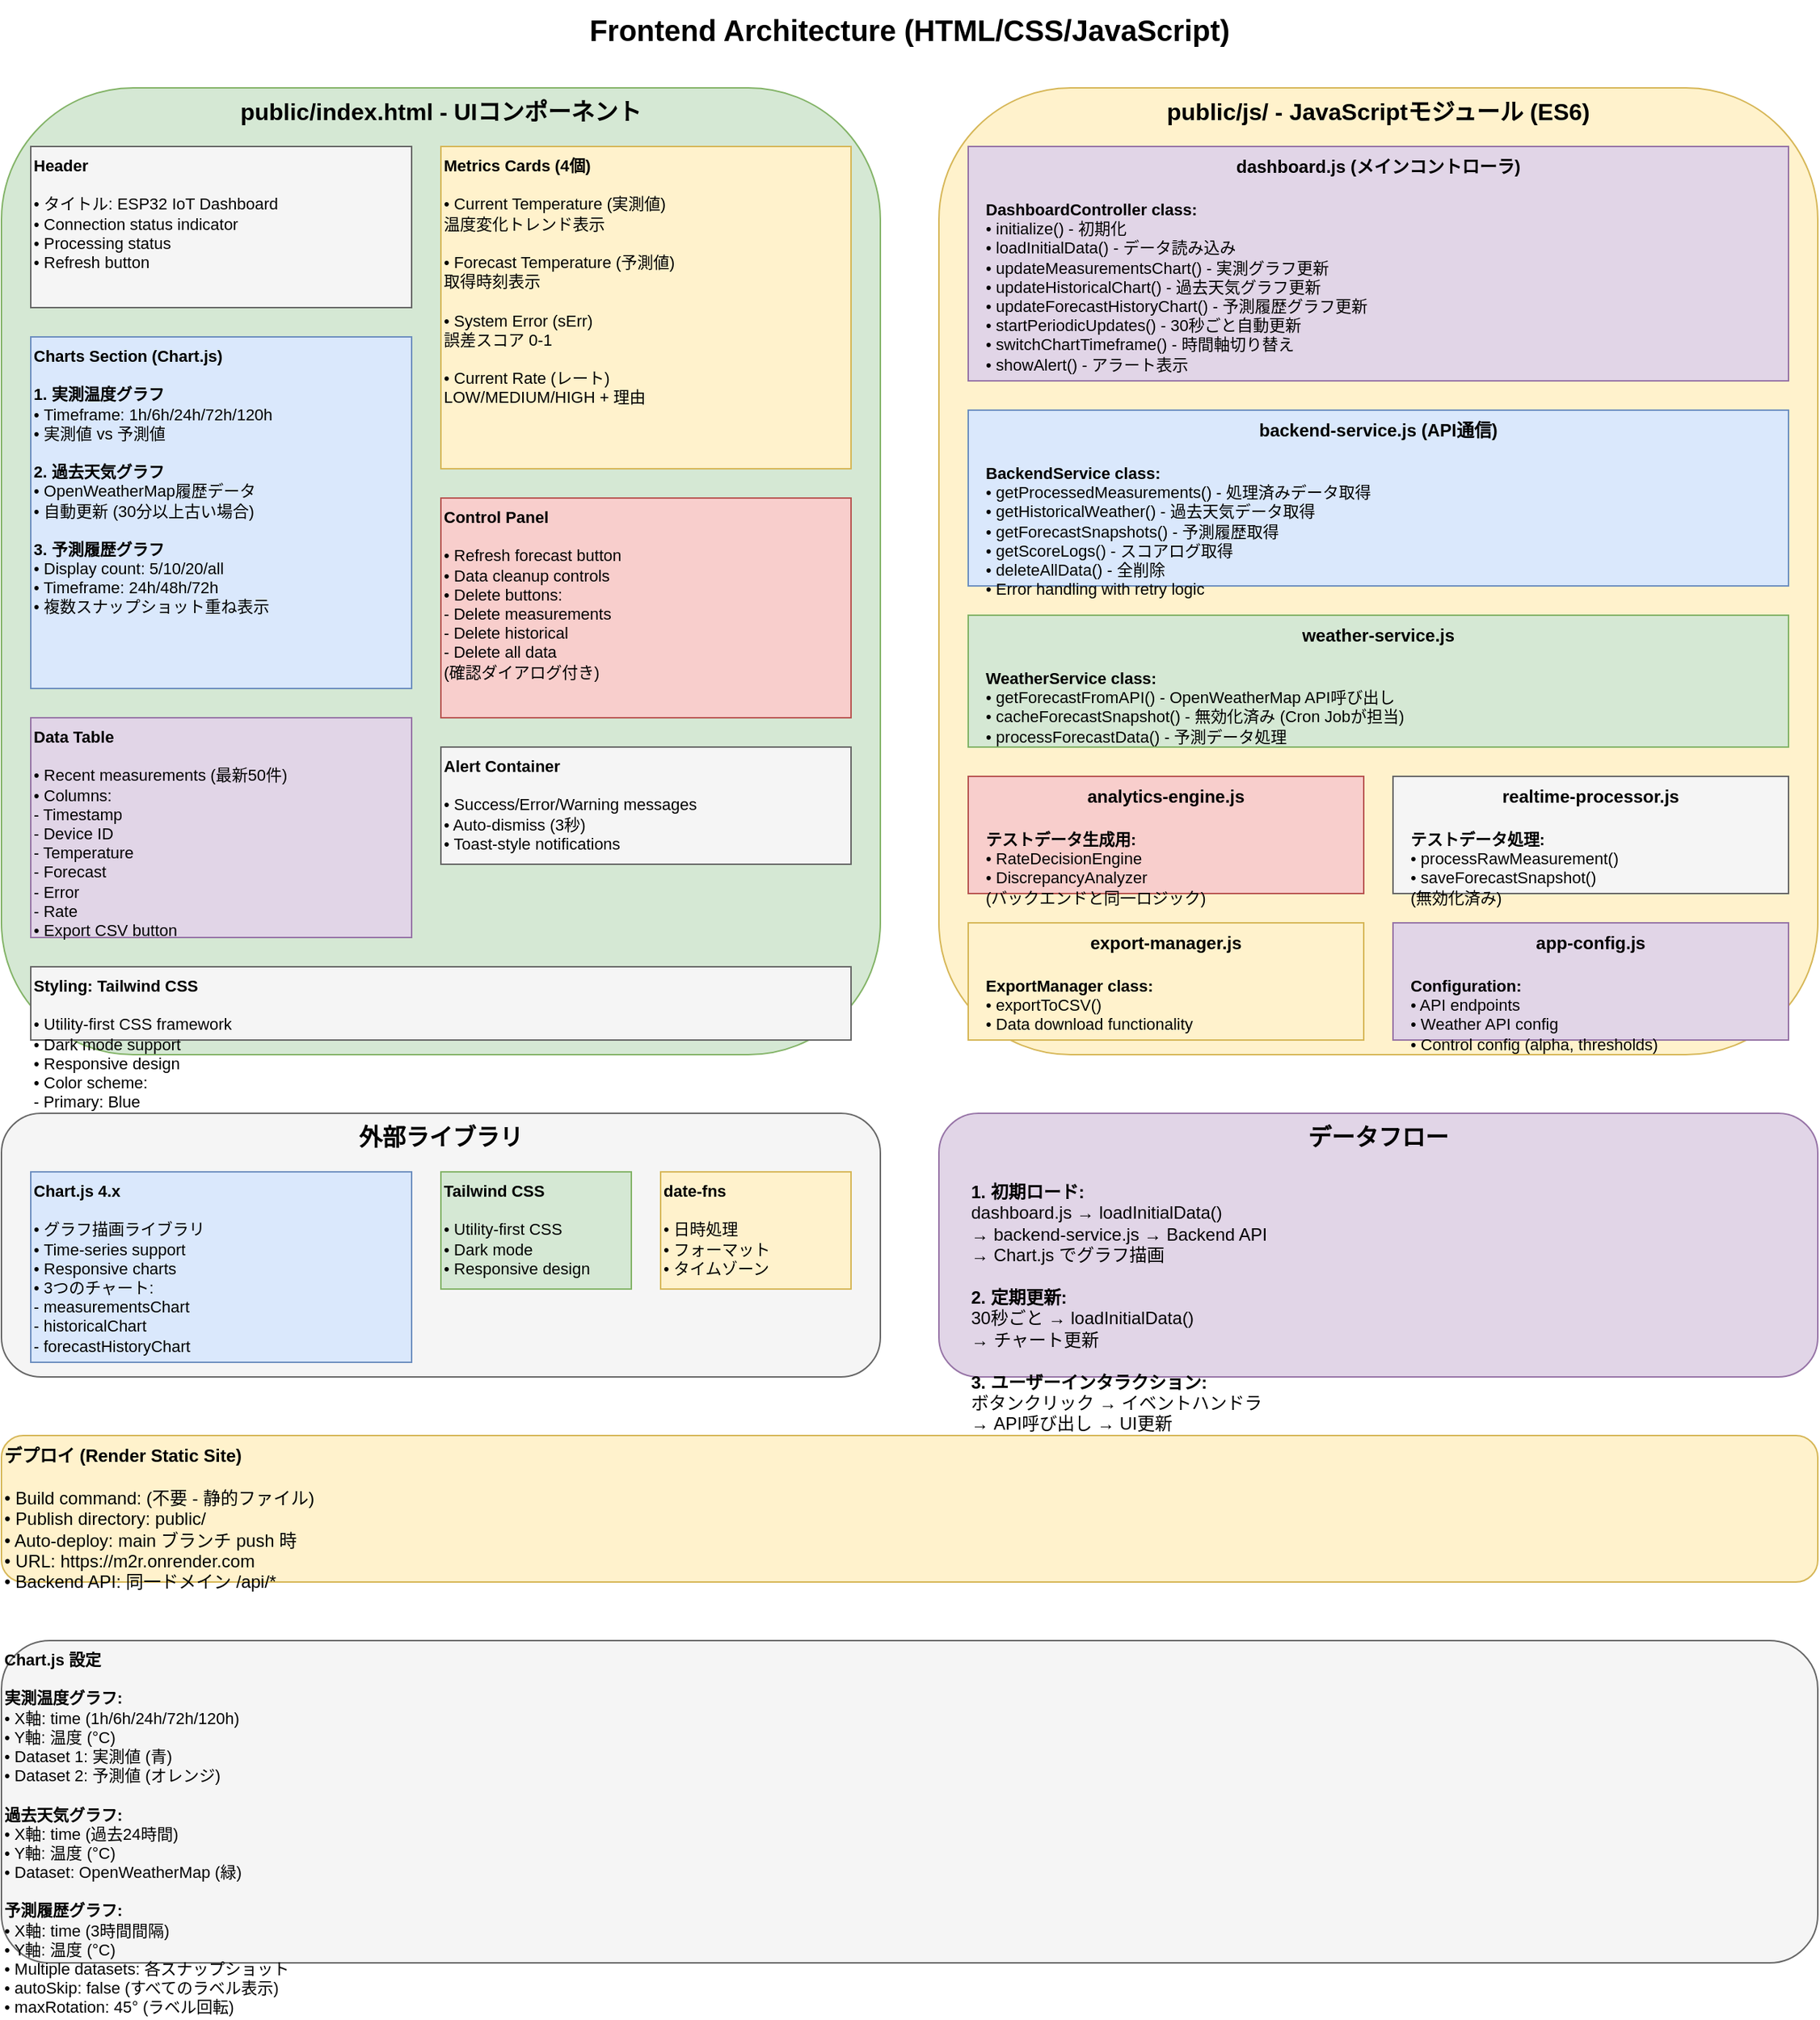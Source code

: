 <mxfile version="24.0.0">
  <diagram name="Frontend Architecture" id="frontend-arch">
    <mxGraphModel dx="1422" dy="1200" grid="1" gridSize="10" guides="1" tooltips="1" connect="1" arrows="1" fold="1" page="1" pageScale="1" pageWidth="1400" pageHeight="1400">
      <root>
        <mxCell id="0"/>
        <mxCell id="1" parent="0"/>

        <!-- Title -->
        <mxCell id="title" value="Frontend Architecture (HTML/CSS/JavaScript)" style="text;html=1;strokeColor=none;fillColor=none;align=center;verticalAlign=middle;whiteSpace=wrap;rounded=0;fontSize=20;fontStyle=1" vertex="1" parent="1">
          <mxGeometry x="300" y="20" width="800" height="40" as="geometry"/>
        </mxCell>

        <!-- UI Components Section -->
        <mxCell id="ui-container" value="&lt;b&gt;public/index.html - UIコンポーネント&lt;/b&gt;" style="rounded=1;whiteSpace=wrap;html=1;fillColor=#d5e8d4;strokeColor=#82b366;fontSize=16;align=center;verticalAlign=top;" vertex="1" parent="1">
          <mxGeometry x="80" y="80" width="600" height="660" as="geometry"/>
        </mxCell>

        <!-- Header -->
        <mxCell id="ui-header" value="&lt;b&gt;Header&lt;/b&gt;&lt;br&gt;&lt;br&gt;• タイトル: ESP32 IoT Dashboard&lt;br&gt;• Connection status indicator&lt;br&gt;• Processing status&lt;br&gt;• Refresh button" style="rounded=0;whiteSpace=wrap;html=1;fillColor=#f5f5f5;strokeColor=#666666;fontSize=11;align=left;verticalAlign=top;" vertex="1" parent="1">
          <mxGeometry x="100" y="120" width="260" height="110" as="geometry"/>
        </mxCell>

        <!-- Metrics Cards -->
        <mxCell id="ui-metrics" value="&lt;b&gt;Metrics Cards (4個)&lt;/b&gt;&lt;br&gt;&lt;br&gt;• Current Temperature (実測値)&lt;br&gt;  温度変化トレンド表示&lt;br&gt;&lt;br&gt;• Forecast Temperature (予測値)&lt;br&gt;  取得時刻表示&lt;br&gt;&lt;br&gt;• System Error (sErr)&lt;br&gt;  誤差スコア 0-1&lt;br&gt;&lt;br&gt;• Current Rate (レート)&lt;br&gt;  LOW/MEDIUM/HIGH + 理由" style="rounded=0;whiteSpace=wrap;html=1;fillColor=#fff2cc;strokeColor=#d6b656;fontSize=11;align=left;verticalAlign=top;" vertex="1" parent="1">
          <mxGeometry x="380" y="120" width="280" height="220" as="geometry"/>
        </mxCell>

        <!-- Charts Section -->
        <mxCell id="ui-charts" value="&lt;b&gt;Charts Section (Chart.js)&lt;/b&gt;&lt;br&gt;&lt;br&gt;&lt;b&gt;1. 実測温度グラフ&lt;/b&gt;&lt;br&gt;   • Timeframe: 1h/6h/24h/72h/120h&lt;br&gt;   • 実測値 vs 予測値&lt;br&gt;&lt;br&gt;&lt;b&gt;2. 過去天気グラフ&lt;/b&gt;&lt;br&gt;   • OpenWeatherMap履歴データ&lt;br&gt;   • 自動更新 (30分以上古い場合)&lt;br&gt;&lt;br&gt;&lt;b&gt;3. 予測履歴グラフ&lt;/b&gt;&lt;br&gt;   • Display count: 5/10/20/all&lt;br&gt;   • Timeframe: 24h/48h/72h&lt;br&gt;   • 複数スナップショット重ね表示" style="rounded=0;whiteSpace=wrap;html=1;fillColor=#dae8fc;strokeColor=#6c8ebf;fontSize=11;align=left;verticalAlign=top;" vertex="1" parent="1">
          <mxGeometry x="100" y="250" width="260" height="240" as="geometry"/>
        </mxCell>

        <!-- Data Table -->
        <mxCell id="ui-table" value="&lt;b&gt;Data Table&lt;/b&gt;&lt;br&gt;&lt;br&gt;• Recent measurements (最新50件)&lt;br&gt;• Columns:&lt;br&gt;  - Timestamp&lt;br&gt;  - Device ID&lt;br&gt;  - Temperature&lt;br&gt;  - Forecast&lt;br&gt;  - Error&lt;br&gt;  - Rate&lt;br&gt;• Export CSV button" style="rounded=0;whiteSpace=wrap;html=1;fillColor=#e1d5e7;strokeColor=#9673a6;fontSize=11;align=left;verticalAlign=top;" vertex="1" parent="1">
          <mxGeometry x="100" y="510" width="260" height="150" as="geometry"/>
        </mxCell>

        <!-- Control Panel -->
        <mxCell id="ui-control" value="&lt;b&gt;Control Panel&lt;/b&gt;&lt;br&gt;&lt;br&gt;• Refresh forecast button&lt;br&gt;• Data cleanup controls&lt;br&gt;• Delete buttons:&lt;br&gt;  - Delete measurements&lt;br&gt;  - Delete historical&lt;br&gt;  - Delete all data&lt;br&gt;  (確認ダイアログ付き)" style="rounded=0;whiteSpace=wrap;html=1;fillColor=#f8cecc;strokeColor=#b85450;fontSize=11;align=left;verticalAlign=top;" vertex="1" parent="1">
          <mxGeometry x="380" y="360" width="280" height="150" as="geometry"/>
        </mxCell>

        <!-- Alert Container -->
        <mxCell id="ui-alert" value="&lt;b&gt;Alert Container&lt;/b&gt;&lt;br&gt;&lt;br&gt;• Success/Error/Warning messages&lt;br&gt;• Auto-dismiss (3秒)&lt;br&gt;• Toast-style notifications" style="rounded=0;whiteSpace=wrap;html=1;fillColor=#f5f5f5;strokeColor=#666666;fontSize=11;align=left;verticalAlign=top;" vertex="1" parent="1">
          <mxGeometry x="380" y="530" width="280" height="80" as="geometry"/>
        </mxCell>

        <!-- Styling Note -->
        <mxCell id="ui-styling" value="&lt;b&gt;Styling: Tailwind CSS&lt;/b&gt;&lt;br&gt;&lt;br&gt;• Utility-first CSS framework&lt;br&gt;• Dark mode support&lt;br&gt;• Responsive design&lt;br&gt;• Color scheme:&lt;br&gt;  - Primary: Blue&lt;br&gt;  - Success: Green&lt;br&gt;  - Warning: Yellow&lt;br&gt;  - Error: Red" style="rounded=0;whiteSpace=wrap;html=1;fillColor=#f5f5f5;strokeColor=#666666;fontSize=11;align=left;verticalAlign=top;" vertex="1" parent="1">
          <mxGeometry x="100" y="680" width="560" height="50" as="geometry"/>
        </mxCell>

        <!-- JavaScript Modules Section -->
        <mxCell id="js-container" value="&lt;b&gt;public/js/ - JavaScriptモジュール (ES6)&lt;/b&gt;" style="rounded=1;whiteSpace=wrap;html=1;fillColor=#fff2cc;strokeColor=#d6b656;fontSize=16;align=center;verticalAlign=top;" vertex="1" parent="1">
          <mxGeometry x="720" y="80" width="600" height="660" as="geometry"/>
        </mxCell>

        <!-- dashboard.js -->
        <mxCell id="js-dashboard" value="&lt;b&gt;dashboard.js (メインコントローラ)&lt;/b&gt;" style="rounded=0;whiteSpace=wrap;html=1;fillColor=#e1d5e7;strokeColor=#9673a6;fontSize=12;align=center;verticalAlign=top;fontStyle=1" vertex="1" parent="1">
          <mxGeometry x="740" y="120" width="560" height="160" as="geometry"/>
        </mxCell>
        <mxCell id="js-dashboard-content" value="&lt;b&gt;DashboardController class:&lt;/b&gt;&lt;br&gt;• initialize() - 初期化&lt;br&gt;• loadInitialData() - データ読み込み&lt;br&gt;• updateMeasurementsChart() - 実測グラフ更新&lt;br&gt;• updateHistoricalChart() - 過去天気グラフ更新&lt;br&gt;• updateForecastHistoryChart() - 予測履歴グラフ更新&lt;br&gt;• startPeriodicUpdates() - 30秒ごと自動更新&lt;br&gt;• switchChartTimeframe() - 時間軸切り替え&lt;br&gt;• showAlert() - アラート表示" style="text;html=1;strokeColor=none;fillColor=none;align=left;verticalAlign=top;whiteSpace=wrap;rounded=0;fontSize=11;" vertex="1" parent="1">
          <mxGeometry x="750" y="150" width="540" height="120" as="geometry"/>
        </mxCell>

        <!-- backend-service.js -->
        <mxCell id="js-backend" value="&lt;b&gt;backend-service.js (API通信)&lt;/b&gt;" style="rounded=0;whiteSpace=wrap;html=1;fillColor=#dae8fc;strokeColor=#6c8ebf;fontSize=12;align=center;verticalAlign=top;fontStyle=1" vertex="1" parent="1">
          <mxGeometry x="740" y="300" width="560" height="120" as="geometry"/>
        </mxCell>
        <mxCell id="js-backend-content" value="&lt;b&gt;BackendService class:&lt;/b&gt;&lt;br&gt;• getProcessedMeasurements() - 処理済みデータ取得&lt;br&gt;• getHistoricalWeather() - 過去天気データ取得&lt;br&gt;• getForecastSnapshots() - 予測履歴取得&lt;br&gt;• getScoreLogs() - スコアログ取得&lt;br&gt;• deleteAllData() - 全削除&lt;br&gt;• Error handling with retry logic" style="text;html=1;strokeColor=none;fillColor=none;align=left;verticalAlign=top;whiteSpace=wrap;rounded=0;fontSize=11;" vertex="1" parent="1">
          <mxGeometry x="750" y="330" width="540" height="80" as="geometry"/>
        </mxCell>

        <!-- weather-service.js -->
        <mxCell id="js-weather" value="&lt;b&gt;weather-service.js&lt;/b&gt;" style="rounded=0;whiteSpace=wrap;html=1;fillColor=#d5e8d4;strokeColor=#82b366;fontSize=12;align=center;verticalAlign=top;fontStyle=1" vertex="1" parent="1">
          <mxGeometry x="740" y="440" width="560" height="90" as="geometry"/>
        </mxCell>
        <mxCell id="js-weather-content" value="&lt;b&gt;WeatherService class:&lt;/b&gt;&lt;br&gt;• getForecastFromAPI() - OpenWeatherMap API呼び出し&lt;br&gt;• cacheForecastSnapshot() - 無効化済み (Cron Jobが担当)&lt;br&gt;• processForecastData() - 予測データ処理" style="text;html=1;strokeColor=none;fillColor=none;align=left;verticalAlign=top;whiteSpace=wrap;rounded=0;fontSize=11;" vertex="1" parent="1">
          <mxGeometry x="750" y="470" width="540" height="50" as="geometry"/>
        </mxCell>

        <!-- analytics-engine.js -->
        <mxCell id="js-analytics" value="&lt;b&gt;analytics-engine.js&lt;/b&gt;" style="rounded=0;whiteSpace=wrap;html=1;fillColor=#f8cecc;strokeColor=#b85450;fontSize=12;align=center;verticalAlign=top;fontStyle=1" vertex="1" parent="1">
          <mxGeometry x="740" y="550" width="270" height="80" as="geometry"/>
        </mxCell>
        <mxCell id="js-analytics-content" value="&lt;b&gt;テストデータ生成用:&lt;/b&gt;&lt;br&gt;• RateDecisionEngine&lt;br&gt;• DiscrepancyAnalyzer&lt;br&gt;(バックエンドと同一ロジック)" style="text;html=1;strokeColor=none;fillColor=none;align=left;verticalAlign=top;whiteSpace=wrap;rounded=0;fontSize=11;" vertex="1" parent="1">
          <mxGeometry x="750" y="580" width="250" height="40" as="geometry"/>
        </mxCell>

        <!-- realtime-processor.js -->
        <mxCell id="js-realtime" value="&lt;b&gt;realtime-processor.js&lt;/b&gt;" style="rounded=0;whiteSpace=wrap;html=1;fillColor=#f5f5f5;strokeColor=#666666;fontSize=12;align=center;verticalAlign=top;fontStyle=1" vertex="1" parent="1">
          <mxGeometry x="1030" y="550" width="270" height="80" as="geometry"/>
        </mxCell>
        <mxCell id="js-realtime-content" value="&lt;b&gt;テストデータ処理:&lt;/b&gt;&lt;br&gt;• processRawMeasurement()&lt;br&gt;• saveForecastSnapshot()&lt;br&gt;  (無効化済み)" style="text;html=1;strokeColor=none;fillColor=none;align=left;verticalAlign=top;whiteSpace=wrap;rounded=0;fontSize=11;" vertex="1" parent="1">
          <mxGeometry x="1040" y="580" width="250" height="40" as="geometry"/>
        </mxCell>

        <!-- export-manager.js -->
        <mxCell id="js-export" value="&lt;b&gt;export-manager.js&lt;/b&gt;" style="rounded=0;whiteSpace=wrap;html=1;fillColor=#fff2cc;strokeColor=#d6b656;fontSize=12;align=center;verticalAlign=top;fontStyle=1" vertex="1" parent="1">
          <mxGeometry x="740" y="650" width="270" height="80" as="geometry"/>
        </mxCell>
        <mxCell id="js-export-content" value="&lt;b&gt;ExportManager class:&lt;/b&gt;&lt;br&gt;• exportToCSV()&lt;br&gt;• Data download functionality" style="text;html=1;strokeColor=none;fillColor=none;align=left;verticalAlign=top;whiteSpace=wrap;rounded=0;fontSize=11;" vertex="1" parent="1">
          <mxGeometry x="750" y="680" width="250" height="40" as="geometry"/>
        </mxCell>

        <!-- app-config.js -->
        <mxCell id="js-config" value="&lt;b&gt;app-config.js&lt;/b&gt;" style="rounded=0;whiteSpace=wrap;html=1;fillColor=#e1d5e7;strokeColor=#9673a6;fontSize=12;align=center;verticalAlign=top;fontStyle=1" vertex="1" parent="1">
          <mxGeometry x="1030" y="650" width="270" height="80" as="geometry"/>
        </mxCell>
        <mxCell id="js-config-content" value="&lt;b&gt;Configuration:&lt;/b&gt;&lt;br&gt;• API endpoints&lt;br&gt;• Weather API config&lt;br&gt;• Control config (alpha, thresholds)" style="text;html=1;strokeColor=none;fillColor=none;align=left;verticalAlign=top;whiteSpace=wrap;rounded=0;fontSize=11;" vertex="1" parent="1">
          <mxGeometry x="1040" y="680" width="250" height="40" as="geometry"/>
        </mxCell>

        <!-- Libraries Section -->
        <mxCell id="lib-container" value="&lt;b&gt;外部ライブラリ&lt;/b&gt;" style="rounded=1;whiteSpace=wrap;html=1;fillColor=#f5f5f5;strokeColor=#666666;fontSize=16;align=center;verticalAlign=top;" vertex="1" parent="1">
          <mxGeometry x="80" y="780" width="600" height="180" as="geometry"/>
        </mxCell>

        <mxCell id="lib-chartjs" value="&lt;b&gt;Chart.js 4.x&lt;/b&gt;&lt;br&gt;&lt;br&gt;• グラフ描画ライブラリ&lt;br&gt;• Time-series support&lt;br&gt;• Responsive charts&lt;br&gt;• 3つのチャート:&lt;br&gt;  - measurementsChart&lt;br&gt;  - historicalChart&lt;br&gt;  - forecastHistoryChart" style="rounded=0;whiteSpace=wrap;html=1;fillColor=#dae8fc;strokeColor=#6c8ebf;fontSize=11;align=left;verticalAlign=top;" vertex="1" parent="1">
          <mxGeometry x="100" y="820" width="260" height="130" as="geometry"/>
        </mxCell>

        <mxCell id="lib-tailwind" value="&lt;b&gt;Tailwind CSS&lt;/b&gt;&lt;br&gt;&lt;br&gt;• Utility-first CSS&lt;br&gt;• Dark mode&lt;br&gt;• Responsive design" style="rounded=0;whiteSpace=wrap;html=1;fillColor=#d5e8d4;strokeColor=#82b366;fontSize=11;align=left;verticalAlign=top;" vertex="1" parent="1">
          <mxGeometry x="380" y="820" width="130" height="80" as="geometry"/>
        </mxCell>

        <mxCell id="lib-datefns" value="&lt;b&gt;date-fns&lt;/b&gt;&lt;br&gt;&lt;br&gt;• 日時処理&lt;br&gt;• フォーマット&lt;br&gt;• タイムゾーン" style="rounded=0;whiteSpace=wrap;html=1;fillColor=#fff2cc;strokeColor=#d6b656;fontSize=11;align=left;verticalAlign=top;" vertex="1" parent="1">
          <mxGeometry x="530" y="820" width="130" height="80" as="geometry"/>
        </mxCell>

        <!-- Data Flow -->
        <mxCell id="flow-container" value="&lt;b&gt;データフロー&lt;/b&gt;" style="rounded=1;whiteSpace=wrap;html=1;fillColor=#e1d5e7;strokeColor=#9673a6;fontSize=16;align=center;verticalAlign=top;" vertex="1" parent="1">
          <mxGeometry x="720" y="780" width="600" height="180" as="geometry"/>
        </mxCell>

        <mxCell id="flow-content" value="&lt;b&gt;1. 初期ロード:&lt;/b&gt;&lt;br&gt;   dashboard.js → loadInitialData()&lt;br&gt;   → backend-service.js → Backend API&lt;br&gt;   → Chart.js でグラフ描画&lt;br&gt;&lt;br&gt;&lt;b&gt;2. 定期更新:&lt;/b&gt;&lt;br&gt;   30秒ごと → loadInitialData()&lt;br&gt;   → チャート更新&lt;br&gt;&lt;br&gt;&lt;b&gt;3. ユーザーインタラクション:&lt;/b&gt;&lt;br&gt;   ボタンクリック → イベントハンドラ&lt;br&gt;   → API呼び出し → UI更新&lt;br&gt;   → アラート表示" style="text;html=1;strokeColor=none;fillColor=none;align=left;verticalAlign=top;whiteSpace=wrap;rounded=0;fontSize=12;" vertex="1" parent="1">
          <mxGeometry x="740" y="820" width="560" height="130" as="geometry"/>
        </mxCell>

        <!-- Deployment -->
        <mxCell id="deploy-section" value="&lt;b&gt;デプロイ (Render Static Site)&lt;/b&gt;&lt;br&gt;&lt;br&gt;• Build command: (不要 - 静的ファイル)&lt;br&gt;• Publish directory: public/&lt;br&gt;• Auto-deploy: main ブランチ push 時&lt;br&gt;• URL: https://m2r.onrender.com&lt;br&gt;• Backend API: 同一ドメイン /api/*" style="text;html=1;strokeColor=#d6b656;fillColor=#fff2cc;align=left;verticalAlign=top;whiteSpace=wrap;rounded=1;fontSize=12;" vertex="1" parent="1">
          <mxGeometry x="80" y="1000" width="1240" height="100" as="geometry"/>
        </mxCell>

        <!-- Chart Configuration -->
        <mxCell id="chart-config" value="&lt;b&gt;Chart.js 設定&lt;/b&gt;&lt;br&gt;&lt;br&gt;&lt;b&gt;実測温度グラフ:&lt;/b&gt;&lt;br&gt;• X軸: time (1h/6h/24h/72h/120h)&lt;br&gt;• Y軸: 温度 (°C)&lt;br&gt;• Dataset 1: 実測値 (青)&lt;br&gt;• Dataset 2: 予測値 (オレンジ)&lt;br&gt;&lt;br&gt;&lt;b&gt;過去天気グラフ:&lt;/b&gt;&lt;br&gt;• X軸: time (過去24時間)&lt;br&gt;• Y軸: 温度 (°C)&lt;br&gt;• Dataset: OpenWeatherMap (緑)&lt;br&gt;&lt;br&gt;&lt;b&gt;予測履歴グラフ:&lt;/b&gt;&lt;br&gt;• X軸: time (3時間間隔)&lt;br&gt;• Y軸: 温度 (°C)&lt;br&gt;• Multiple datasets: 各スナップショット&lt;br&gt;• autoSkip: false (すべてのラベル表示)&lt;br&gt;• maxRotation: 45° (ラベル回転)" style="text;html=1;strokeColor=#666666;fillColor=#f5f5f5;align=left;verticalAlign=top;whiteSpace=wrap;rounded=1;fontSize=11;" vertex="1" parent="1">
          <mxGeometry x="80" y="1140" width="1240" height="220" as="geometry"/>
        </mxCell>

      </root>
    </mxGraphModel>
  </diagram>
</mxfile>
